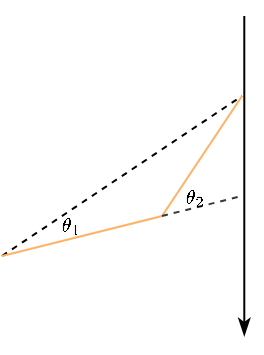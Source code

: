 <mxfile version="26.0.5">
  <diagram name="Page-1" id="A0fyHJ-GrXDfwnFxF8Re">
    <mxGraphModel dx="546" dy="651" grid="1" gridSize="10" guides="1" tooltips="1" connect="1" arrows="1" fold="1" page="1" pageScale="1" pageWidth="827" pageHeight="1169" math="1" shadow="0">
      <root>
        <mxCell id="0" />
        <mxCell id="1" parent="0" />
        <mxCell id="0nwcVcElCAd780YRcSAK-1" value="" style="endArrow=none;html=1;rounded=0;startArrow=classicThin;startFill=1;" edge="1" parent="1">
          <mxGeometry width="50" height="50" relative="1" as="geometry">
            <mxPoint x="361.143" y="640" as="sourcePoint" />
            <mxPoint x="361.143" y="480" as="targetPoint" />
          </mxGeometry>
        </mxCell>
        <mxCell id="0nwcVcElCAd780YRcSAK-4" value="" style="endArrow=none;html=1;rounded=0;dashed=1;" edge="1" parent="1">
          <mxGeometry width="50" height="50" relative="1" as="geometry">
            <mxPoint x="240" y="600" as="sourcePoint" />
            <mxPoint x="360" y="520" as="targetPoint" />
          </mxGeometry>
        </mxCell>
        <mxCell id="0nwcVcElCAd780YRcSAK-5" value="" style="endArrow=none;html=1;rounded=0;fillColor=#ffcc99;strokeColor=#FFB366;" edge="1" parent="1">
          <mxGeometry width="50" height="50" relative="1" as="geometry">
            <mxPoint x="240" y="600" as="sourcePoint" />
            <mxPoint x="360" y="520" as="targetPoint" />
            <Array as="points">
              <mxPoint x="320" y="580" />
            </Array>
          </mxGeometry>
        </mxCell>
        <mxCell id="0nwcVcElCAd780YRcSAK-6" value="" style="endArrow=none;html=1;rounded=0;dashed=1;strokeWidth=1;fillColor=#eeeeee;strokeColor=#36393d;" edge="1" parent="1">
          <mxGeometry width="50" height="50" relative="1" as="geometry">
            <mxPoint x="320" y="580" as="sourcePoint" />
            <mxPoint x="360" y="570" as="targetPoint" />
          </mxGeometry>
        </mxCell>
        <mxCell id="0nwcVcElCAd780YRcSAK-7" value="&lt;font style=&quot;font-size: 8px;&quot;&gt;$$\theta_2$$&lt;/font&gt;" style="text;html=1;align=center;verticalAlign=middle;whiteSpace=wrap;rounded=0;direction=west;flipV=0;flipH=0;" vertex="1" parent="1">
          <mxGeometry x="330" y="564" width="13" height="13" as="geometry" />
        </mxCell>
        <mxCell id="0nwcVcElCAd780YRcSAK-8" value="&lt;font style=&quot;font-size: 8px;&quot;&gt;$$\theta_1$$&lt;/font&gt;" style="text;html=1;align=center;verticalAlign=middle;whiteSpace=wrap;rounded=0;direction=west;flipV=0;flipH=0;" vertex="1" parent="1">
          <mxGeometry x="270" y="578" width="10" height="13" as="geometry" />
        </mxCell>
      </root>
    </mxGraphModel>
  </diagram>
</mxfile>
